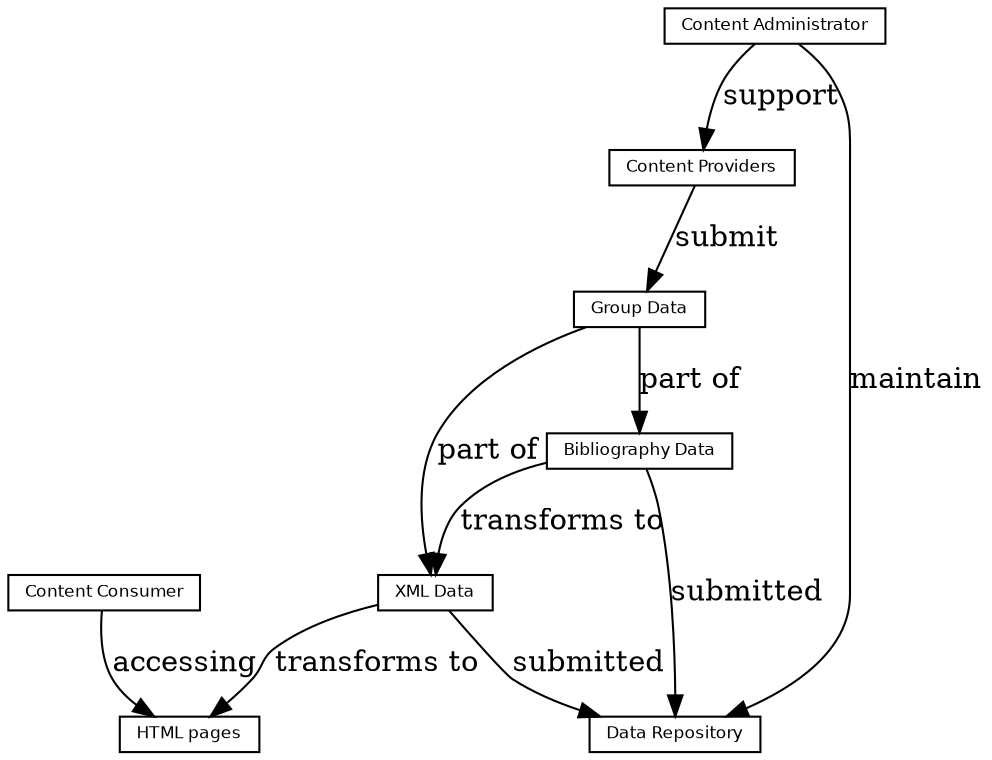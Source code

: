 #!/usr/bin/dot
# $id: $

digraph G{
	nodesep=.1;
	rankdir=UD;
	node [height=.15,shape=box,fontname="Helvetica",fontsize=8];
	edge [arrowhead=normal,arrowtail=none];

	html [label="HTML pages"];
	xml [label="XML Data"];
	bib [label="Bibliography Data"];
	content_providers [label="Content Providers"];
	group_data [label="Group Data"];
	system_administrator [label="Content Administrator"];
	repository [label="Data Repository"];
	end_user [label="Content Consumer"];
	
	group_data->xml [label="part of"];
	group_data->bib [label="part of"];
	xml->html [label="transforms to"];
	bib->xml [label="transforms to"];
	content_providers->group_data [label="submit"];
	system_administrator->content_providers [label="support"];
	system_administrator->repository [label="maintain"];
	xml->repository [label="submitted"];
	bib->repository [label="submitted"];
	end_user->html [label="accessing"];

}
